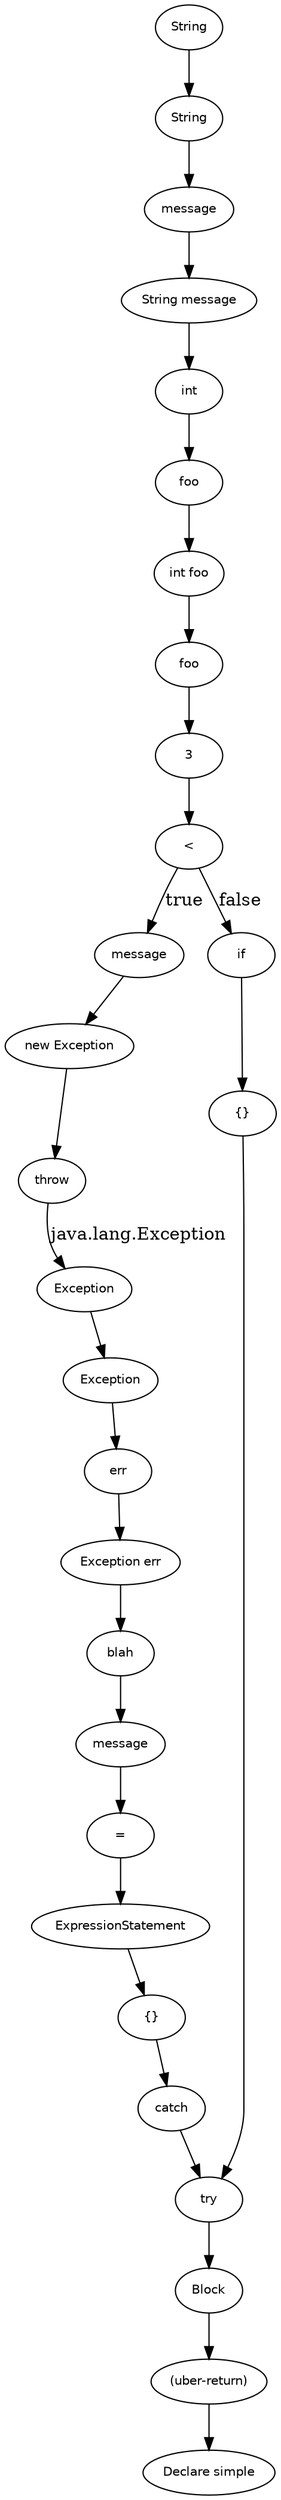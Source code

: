 digraph simple {
  31 [
    label = Block,
    fontname = Helvetica,
    fontsize = 10
  ];
  30 [
    label = message,
    fontname = Helvetica,
    fontsize = 10
  ];
  19 [
    label = message,
    fontname = Helvetica,
    fontsize = 10
  ];
  18 [
    label = "=",
    fontname = Helvetica,
    fontsize = 10
  ];
  17 [
    label = ExpressionStatement,
    fontname = Helvetica,
    fontsize = 10
  ];
  16 [
    label = "{}",
    fontname = Helvetica,
    fontsize = 10
  ];
  15 [
    label = err,
    fontname = Helvetica,
    fontsize = 10
  ];
  14 [
    label = Exception,
    fontname = Helvetica,
    fontsize = 10
  ];
  13 [
    label = Exception,
    fontname = Helvetica,
    fontsize = 10
  ];
  12 [
    label = "Exception err",
    fontname = Helvetica,
    fontsize = 10
  ];
  11 [
    label = catch,
    fontname = Helvetica,
    fontsize = 10
  ];
  10 [
    label = try,
    fontname = Helvetica,
    fontsize = 10
  ];
  9 [
    label = foo,
    fontname = Helvetica,
    fontsize = 10
  ];
  8 [
    label = int,
    fontname = Helvetica,
    fontsize = 10
  ];
  7 [
    label = "int foo",
    fontname = Helvetica,
    fontsize = 10
  ];
  6 [
    label = message,
    fontname = Helvetica,
    fontsize = 10
  ];
  27 [
    label = "new Exception",
    fontname = Helvetica,
    fontsize = 10
  ];
  5 [
    label = String,
    fontname = Helvetica,
    fontsize = 10
  ];
  26 [
    label = throw,
    fontname = Helvetica,
    fontsize = 10
  ];
  4 [
    label = String,
    fontname = Helvetica,
    fontsize = 10
  ];
  25 [
    label = 3,
    fontname = Helvetica,
    fontsize = 10
  ];
  3 [
    label = "String message",
    fontname = Helvetica,
    fontsize = 10
  ];
  24 [
    label = foo,
    fontname = Helvetica,
    fontsize = 10
  ];
  2 [
    label = "(uber-return)",
    fontname = Helvetica,
    fontsize = 10
  ];
  23 [
    label = "<",
    fontname = Helvetica,
    fontsize = 10
  ];
  22 [
    label = if,
    fontname = Helvetica,
    fontsize = 10
  ];
  21 [
    label = "{}",
    fontname = Helvetica,
    fontsize = 10
  ];
  0 [
    label = "Declare simple",
    fontname = Helvetica,
    fontsize = 10
  ];
  20 [
    label = blah,
    fontname = Helvetica,
    fontsize = 10
  ];
  7 -> 24 [
    label = ""
  ];
  19 -> 18 [
    label = ""
  ];
  9 -> 7 [
    label = ""
  ];
  22 -> 21 [
    label = ""
  ];
  15 -> 12 [
    label = ""
  ];
  20 -> 19 [
    label = ""
  ];
  23 -> 22 [
    label = false
  ];
  12 -> 20 [
    label = ""
  ];
  4 -> 6 [
    label = ""
  ];
  5 -> 4 [
    label = ""
  ];
  16 -> 11 [
    label = ""
  ];
  17 -> 16 [
    label = ""
  ];
  30 -> 27 [
    label = ""
  ];
  18 -> 17 [
    label = ""
  ];
  23 -> 30 [
    label = true
  ];
  21 -> 10 [
    label = ""
  ];
  2 -> 0 [
    label = ""
  ];
  8 -> 9 [
    label = ""
  ];
  3 -> 8 [
    label = ""
  ];
  13 -> 15 [
    label = ""
  ];
  31 -> 2 [
    label = ""
  ];
  6 -> 3 [
    label = ""
  ];
  10 -> 31 [
    label = ""
  ];
  14 -> 13 [
    label = ""
  ];
  11 -> 10 [
    label = ""
  ];
  26 -> 14 [
    label = "java.lang.Exception"
  ];
  27 -> 26 [
    label = ""
  ];
  25 -> 23 [
    label = ""
  ];
  24 -> 25 [
    label = ""
  ];
}
